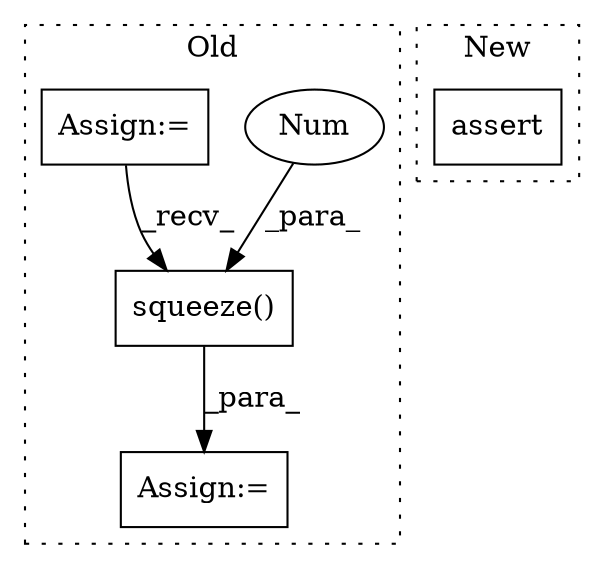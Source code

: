 digraph G {
subgraph cluster0 {
1 [label="squeeze()" a="75" s="4735,4746" l="10,1" shape="box"];
3 [label="Assign:=" a="68" s="4732" l="3" shape="box"];
4 [label="Num" a="76" s="4745" l="1" shape="ellipse"];
5 [label="Assign:=" a="68" s="4568" l="3" shape="box"];
label = "Old";
style="dotted";
}
subgraph cluster1 {
2 [label="assert" a="65" s="5140" l="7" shape="box"];
label = "New";
style="dotted";
}
1 -> 3 [label="_para_"];
4 -> 1 [label="_para_"];
5 -> 1 [label="_recv_"];
}